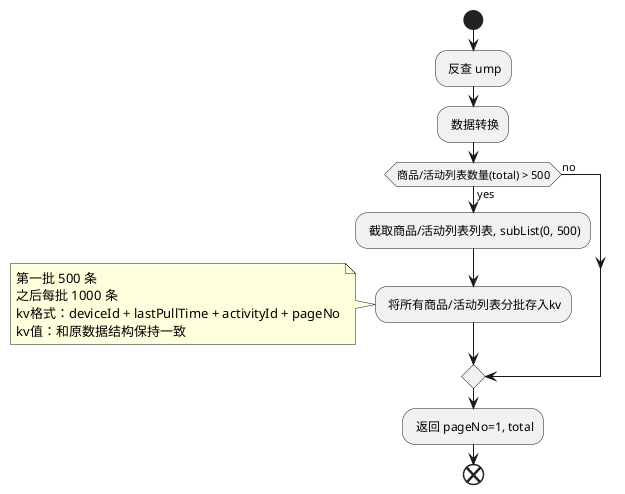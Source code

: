 @startuml
start
: 反查 ump;
: 数据转换;

if (商品/活动列表数量(total) > 500) then(yes)
    : 截取商品/活动列表列表, subList(0, 500);
    : 将所有商品/活动列表分批存入kv;
    note left
        第一批 500 条
        之后每批 1000 条
        kv格式：deviceId + lastPullTime + activityId + pageNo
        kv值：和原数据结构保持一致
    end note
else(no)
endif
: 返回 pageNo=1, total;
end
@enduml